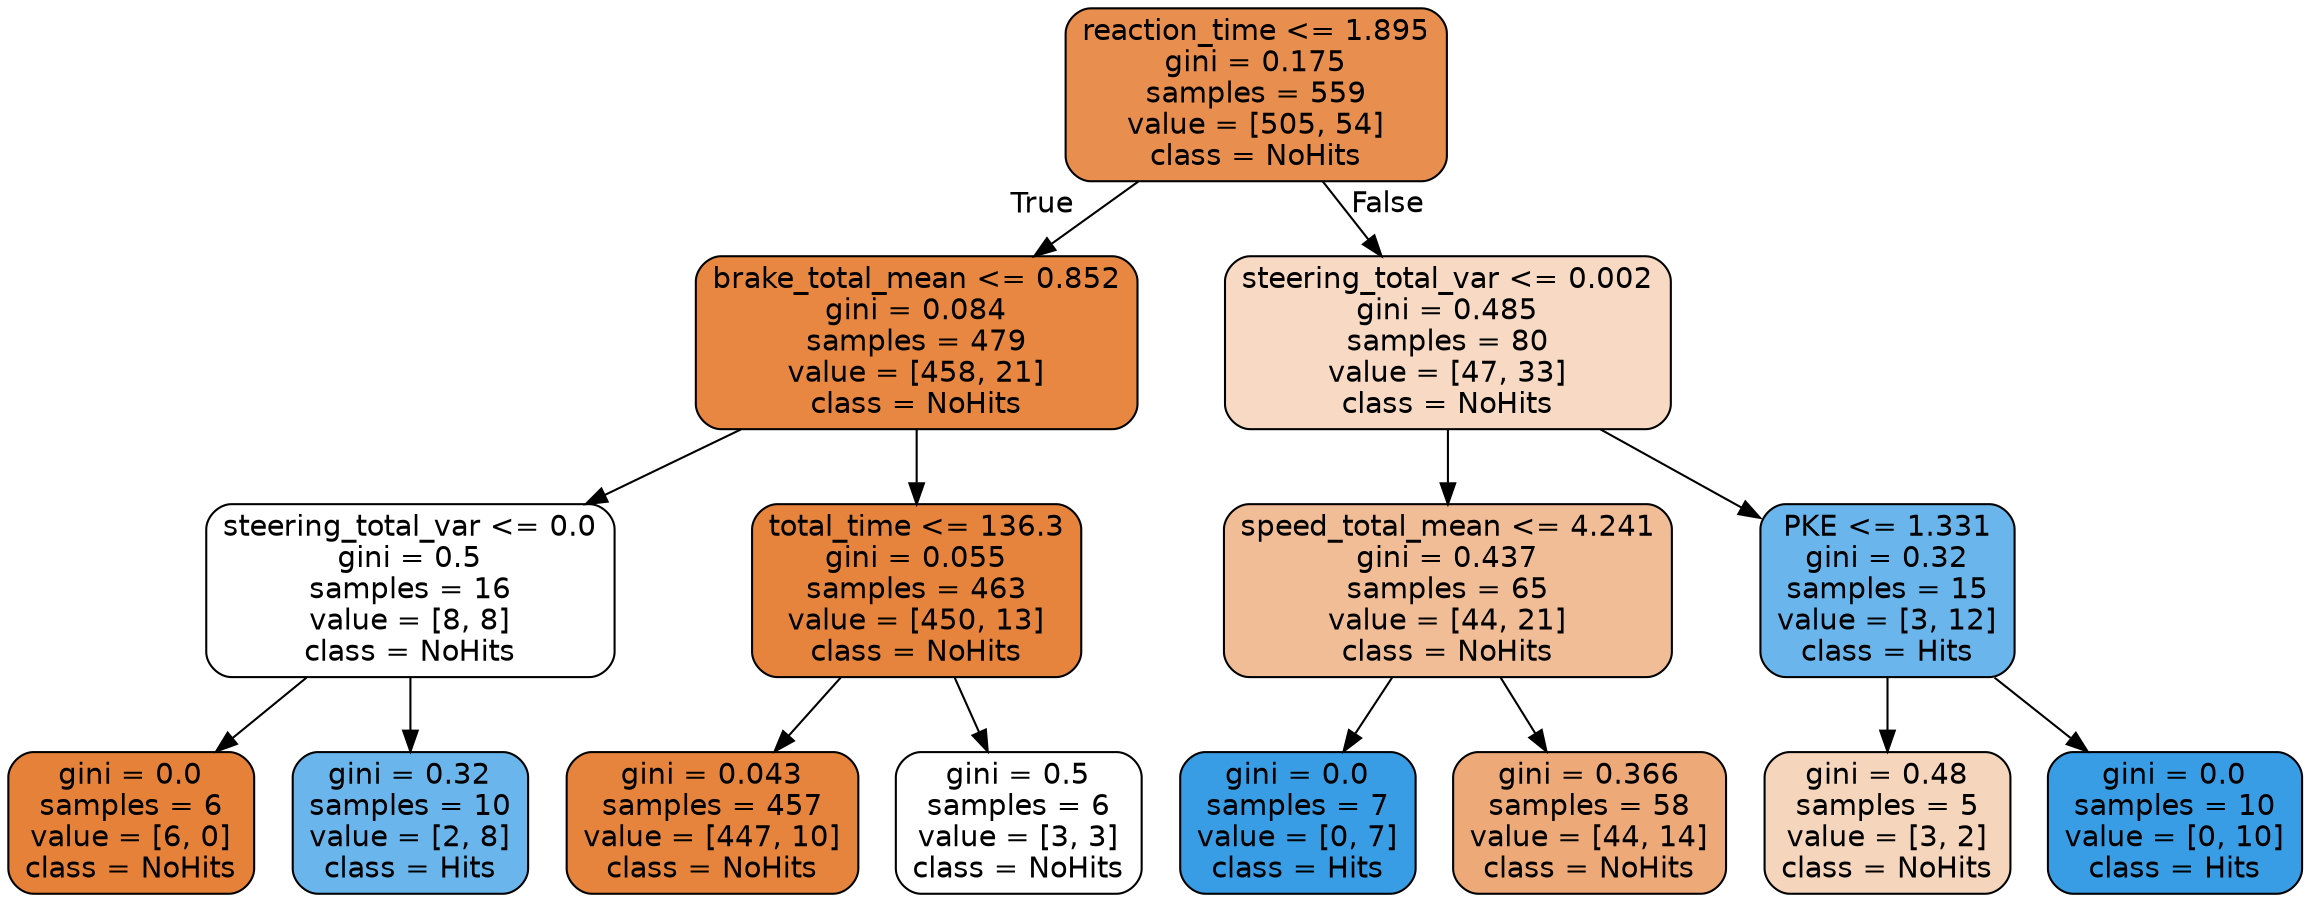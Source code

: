 digraph Tree {
node [shape=box, style="filled, rounded", color="black", fontname=helvetica] ;
edge [fontname=helvetica] ;
0 [label="reaction_time <= 1.895\ngini = 0.175\nsamples = 559\nvalue = [505, 54]\nclass = NoHits", fillcolor="#e58139e4"] ;
1 [label="brake_total_mean <= 0.852\ngini = 0.084\nsamples = 479\nvalue = [458, 21]\nclass = NoHits", fillcolor="#e58139f3"] ;
0 -> 1 [labeldistance=2.5, labelangle=45, headlabel="True"] ;
2 [label="steering_total_var <= 0.0\ngini = 0.5\nsamples = 16\nvalue = [8, 8]\nclass = NoHits", fillcolor="#e5813900"] ;
1 -> 2 ;
3 [label="gini = 0.0\nsamples = 6\nvalue = [6, 0]\nclass = NoHits", fillcolor="#e58139ff"] ;
2 -> 3 ;
4 [label="gini = 0.32\nsamples = 10\nvalue = [2, 8]\nclass = Hits", fillcolor="#399de5bf"] ;
2 -> 4 ;
5 [label="total_time <= 136.3\ngini = 0.055\nsamples = 463\nvalue = [450, 13]\nclass = NoHits", fillcolor="#e58139f8"] ;
1 -> 5 ;
6 [label="gini = 0.043\nsamples = 457\nvalue = [447, 10]\nclass = NoHits", fillcolor="#e58139f9"] ;
5 -> 6 ;
7 [label="gini = 0.5\nsamples = 6\nvalue = [3, 3]\nclass = NoHits", fillcolor="#e5813900"] ;
5 -> 7 ;
8 [label="steering_total_var <= 0.002\ngini = 0.485\nsamples = 80\nvalue = [47, 33]\nclass = NoHits", fillcolor="#e581394c"] ;
0 -> 8 [labeldistance=2.5, labelangle=-45, headlabel="False"] ;
9 [label="speed_total_mean <= 4.241\ngini = 0.437\nsamples = 65\nvalue = [44, 21]\nclass = NoHits", fillcolor="#e5813985"] ;
8 -> 9 ;
10 [label="gini = 0.0\nsamples = 7\nvalue = [0, 7]\nclass = Hits", fillcolor="#399de5ff"] ;
9 -> 10 ;
11 [label="gini = 0.366\nsamples = 58\nvalue = [44, 14]\nclass = NoHits", fillcolor="#e58139ae"] ;
9 -> 11 ;
12 [label="PKE <= 1.331\ngini = 0.32\nsamples = 15\nvalue = [3, 12]\nclass = Hits", fillcolor="#399de5bf"] ;
8 -> 12 ;
13 [label="gini = 0.48\nsamples = 5\nvalue = [3, 2]\nclass = NoHits", fillcolor="#e5813955"] ;
12 -> 13 ;
14 [label="gini = 0.0\nsamples = 10\nvalue = [0, 10]\nclass = Hits", fillcolor="#399de5ff"] ;
12 -> 14 ;
}